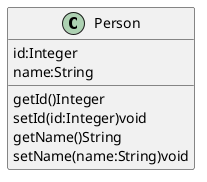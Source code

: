 @startuml

class Person

class Person{
  id:Integer
  name:String
  getId()Integer
  setId(id:Integer)void
  getName()String
  setName(name:String)void

}

@enduml